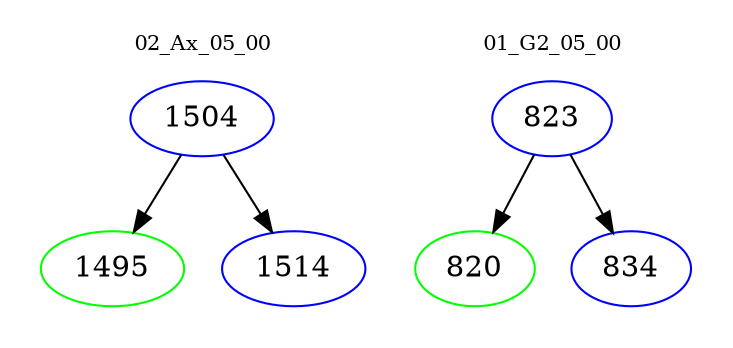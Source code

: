 digraph{
subgraph cluster_0 {
color = white
label = "02_Ax_05_00";
fontsize=10;
T0_1504 [label="1504", color="blue"]
T0_1504 -> T0_1495 [color="black"]
T0_1495 [label="1495", color="green"]
T0_1504 -> T0_1514 [color="black"]
T0_1514 [label="1514", color="blue"]
}
subgraph cluster_1 {
color = white
label = "01_G2_05_00";
fontsize=10;
T1_823 [label="823", color="blue"]
T1_823 -> T1_820 [color="black"]
T1_820 [label="820", color="green"]
T1_823 -> T1_834 [color="black"]
T1_834 [label="834", color="blue"]
}
}
